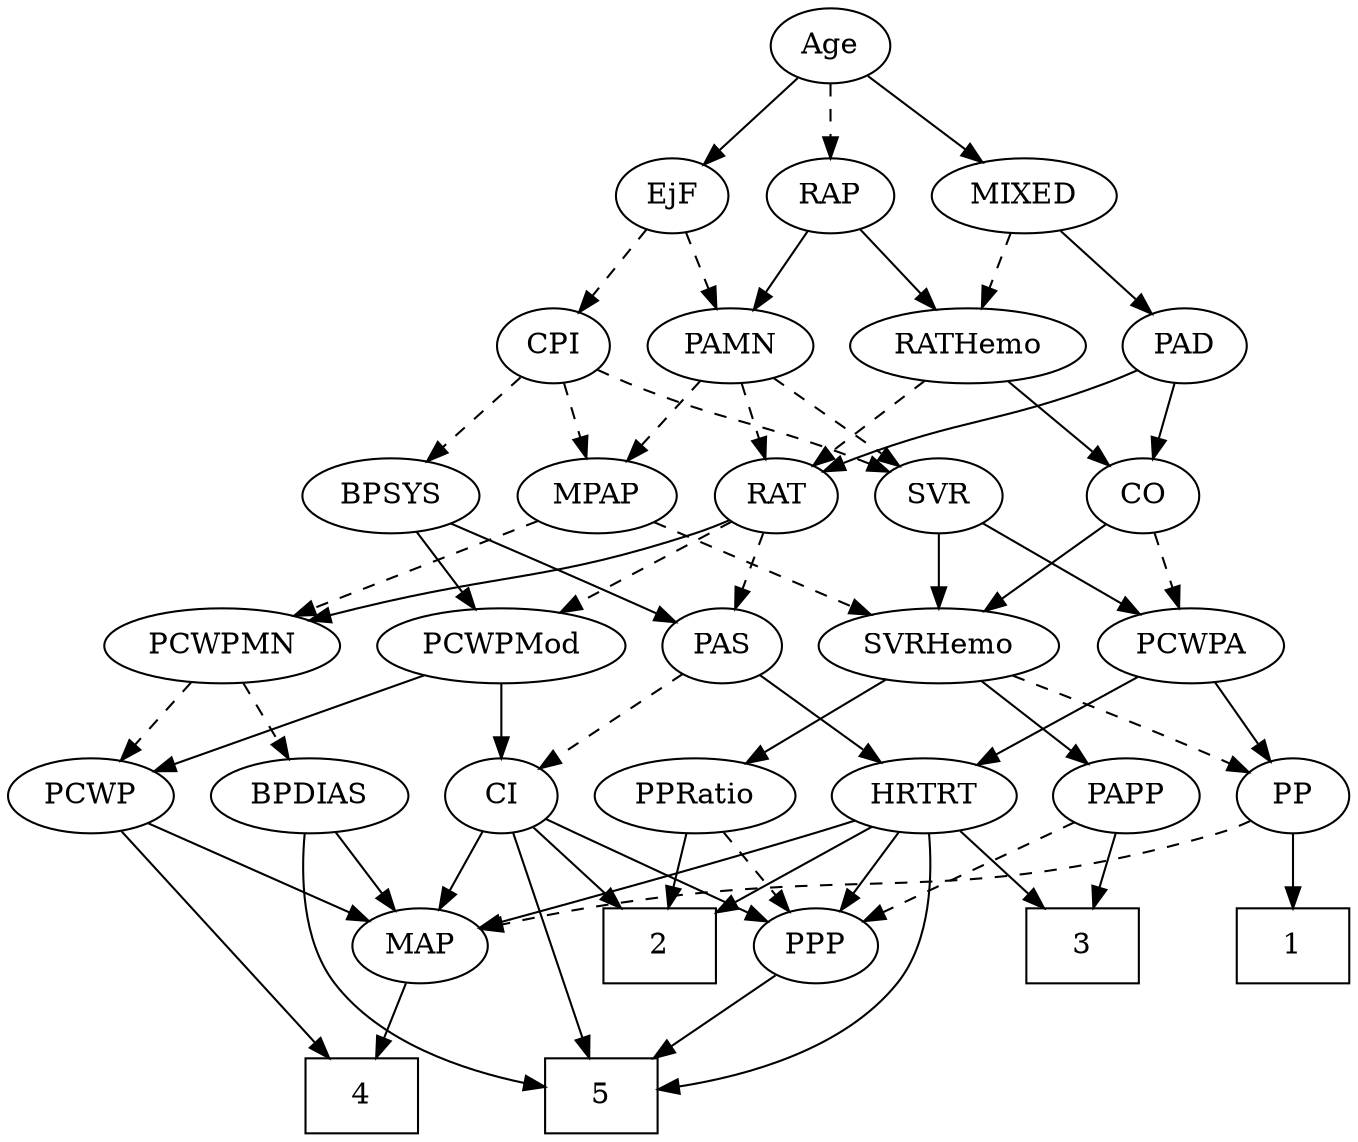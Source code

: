 strict digraph {
	graph [bb="0,0,592.25,540"];
	node [label="\N"];
	1	[height=0.5,
		pos="345,90",
		shape=box,
		width=0.75];
	2	[height=0.5,
		pos="91,90",
		shape=box,
		width=0.75];
	3	[height=0.5,
		pos="235,90",
		shape=box,
		width=0.75];
	4	[height=0.5,
		pos="469,18",
		shape=box,
		width=0.75];
	5	[height=0.5,
		pos="227,18",
		shape=box,
		width=0.75];
	Age	[height=0.5,
		pos="277,522",
		width=0.75];
	EjF	[height=0.5,
		pos="204,450",
		width=0.75];
	Age -> EjF	[pos="e,218.75,465.14 262.23,506.83 251.84,496.87 237.76,483.37 226.04,472.14",
		style=solid];
	RAP	[height=0.5,
		pos="277,450",
		width=0.77632];
	Age -> RAP	[pos="e,277,468.1 277,503.7 277,495.98 277,486.71 277,478.11",
		style=dashed];
	MIXED	[height=0.5,
		pos="363,450",
		width=1.1193];
	Age -> MIXED	[pos="e,344.38,466.16 293.58,507.5 305.74,497.61 322.5,483.96 336.51,472.56",
		style=solid];
	PAMN	[height=0.5,
		pos="232,378",
		width=1.011];
	EjF -> PAMN	[pos="e,225.22,395.96 210.64,432.41 213.87,424.34 217.83,414.43 221.46,405.35",
		style=dashed];
	CPI	[height=0.5,
		pos="151,378",
		width=0.75];
	EjF -> CPI	[pos="e,162.73,394.49 192.24,433.46 185.38,424.4 176.58,412.79 168.88,402.61",
		style=dashed];
	RAP -> PAMN	[pos="e,242.48,395.31 266.79,433.12 261.23,424.47 254.23,413.58 247.96,403.83",
		style=solid];
	RATHemo	[height=0.5,
		pos="336,378",
		width=1.3721];
	RAP -> RATHemo	[pos="e,321.99,395.63 289.8,433.81 297.29,424.93 306.92,413.5 315.44,403.39",
		style=solid];
	PAD	[height=0.5,
		pos="432,378",
		width=0.79437];
	MIXED -> PAD	[pos="e,417.35,393.86 378.66,433.12 388,423.64 400,411.46 410.25,401.06",
		style=solid];
	MIXED -> RATHemo	[pos="e,342.66,396.28 356.46,432.05 353.43,424.18 349.74,414.62 346.33,405.79",
		style=dashed];
	MPAP	[height=0.5,
		pos="244,306",
		width=0.97491];
	PCWPMN	[height=0.5,
		pos="464,234",
		width=1.3902];
	MPAP -> PCWPMN	[pos="e,426.44,245.94 270.87,294.24 276.5,292.1 282.42,289.91 288,288 311.8,279.83 373.08,261.61 416.62,248.83",
		style=dashed];
	SVRHemo	[height=0.5,
		pos="244,234",
		width=1.3902];
	MPAP -> SVRHemo	[pos="e,244,252.1 244,287.7 244,279.98 244,270.71 244,262.11",
		style=dashed];
	BPSYS	[height=0.5,
		pos="79,306",
		width=1.0471];
	PAS	[height=0.5,
		pos="27,234",
		width=0.75];
	BPSYS -> PAS	[pos="e,38.637,250.67 66.939,288.76 60.349,279.89 52.063,268.74 44.748,258.89",
		style=solid];
	PCWPMod	[height=0.5,
		pos="124,234",
		width=1.4443];
	BPSYS -> PCWPMod	[pos="e,113.1,251.96 89.664,288.41 95.022,280.08 101.63,269.8 107.61,260.49",
		style=solid];
	CO	[height=0.5,
		pos="396,306",
		width=0.75];
	PAD -> CO	[pos="e,404.3,323.15 423.65,360.76 419.29,352.28 413.85,341.71 408.96,332.2",
		style=solid];
	RAT	[height=0.5,
		pos="324,306",
		width=0.75827];
	PAD -> RAT	[pos="e,342.78,319.17 412.69,364.49 395.62,353.42 370.52,337.15 351.37,324.74",
		style=solid];
	PCWPA	[height=0.5,
		pos="354,234",
		width=1.1555];
	CO -> PCWPA	[pos="e,364.08,251.8 386.47,289.12 381.41,280.68 375.06,270.1 369.33,260.55",
		style=dashed];
	CO -> SVRHemo	[pos="e,274.09,248.62 374.7,294.89 369.87,292.61 364.76,290.21 360,288 334.52,276.16 305.81,263.04 283.32,252.82",
		style=solid];
	CI	[height=0.5,
		pos="27,162",
		width=0.75];
	PAS -> CI	[pos="e,27,180.1 27,215.7 27,207.98 27,198.71 27,190.11",
		style=dashed];
	HRTRT	[height=0.5,
		pos="290,162",
		width=1.1013];
	PAS -> HRTRT	[pos="e,260.51,174.18 47.588,222.23 52.541,219.94 57.882,217.69 63,216 140.03,190.49 163.78,201.6 242,180 244.93,179.19 247.94,178.29 \
250.95,177.34",
		style=solid];
	PAMN -> MPAP	[pos="e,241.04,324.28 234.9,360.05 236.23,352.35 237.82,343.03 239.31,334.36",
		style=dashed];
	PAMN -> RAT	[pos="e,306.82,320.07 251.06,362.5 264.79,352.05 283.46,337.85 298.47,326.42",
		style=dashed];
	SVR	[height=0.5,
		pos="163,306",
		width=0.77632];
	PAMN -> SVR	[pos="e,177.33,321.54 216.69,361.46 207.23,351.87 194.95,339.42 184.53,328.84",
		style=dashed];
	RATHemo -> CO	[pos="e,383.11,322.04 350.22,360.41 358.09,351.22 368,339.67 376.58,329.66",
		style=solid];
	RATHemo -> RAT	[pos="e,326.93,324.1 333.03,359.7 331.71,351.98 330.12,342.71 328.65,334.11",
		style=dashed];
	CPI -> MPAP	[pos="e,224.99,321.31 168.49,363.83 182.08,353.61 201.16,339.24 216.75,327.51",
		style=dashed];
	CPI -> BPSYS	[pos="e,94.798,322.36 136.43,362.83 126.61,353.29 113.46,340.5 102.21,329.57",
		style=dashed];
	CPI -> SVR	[pos="e,160.04,324.28 153.9,360.05 155.23,352.35 156.82,343.03 158.31,334.36",
		style=dashed];
	RAT -> PAS	[pos="e,47.54,245.92 303.46,294.08 298.5,291.79 293.15,289.59 288,288 191.25,258.08 159.75,281.92 63,252 61.069,251.4 59.108,250.72 57.152,\
249.98",
		style=dashed];
	RAT -> PCWPMod	[pos="e,162.93,246.04 302.88,294.47 298.04,292.22 292.88,289.93 288,288 249.93,272.93 205.7,258.83 172.77,248.96",
		style=dashed];
	RAT -> PCWPMN	[pos="e,436,249 345.26,294.37 366.86,283.57 400.74,266.63 426.79,253.6",
		style=solid];
	SVR -> PCWPA	[pos="e,322.37,245.7 184.76,294.57 189.73,292.31 195.01,290 200,288 210.75,283.69 270.84,263.18 312.69,248.98",
		style=solid];
	SVR -> SVRHemo	[pos="e,225.48,251.01 179,291.17 190.08,281.6 205.06,268.65 217.85,257.6",
		style=solid];
	PCWP	[height=0.5,
		pos="455,162",
		width=0.97491];
	PCWPMod -> PCWP	[pos="e,428.78,174.17 162.23,221.63 169.74,219.6 177.59,217.62 185,216 284.37,194.31 312.8,206.48 411,180 413.65,179.29 416.36,178.47 \
419.07,177.58",
		style=solid];
	PCWPMod -> CI	[pos="e,44.58,175.69 102.47,217.46 87.779,206.86 68.244,192.76 52.729,181.57",
		style=solid];
	PP	[height=0.5,
		pos="375,162",
		width=0.75];
	PCWPA -> PP	[pos="e,369.96,179.79 359.08,216.05 361.48,208.06 364.4,198.33 367.08,189.4",
		style=solid];
	PCWPA -> HRTRT	[pos="e,304.47,178.82 339.48,217.12 331.13,207.99 320.5,196.36 311.23,186.22",
		style=solid];
	BPDIAS	[height=0.5,
		pos="550,162",
		width=1.1735];
	PCWPMN -> BPDIAS	[pos="e,531.15,178.34 483.51,217.12 495.22,207.59 510.28,195.33 523.11,184.89",
		style=dashed];
	PCWPMN -> PCWP	[pos="e,457.2,180.1 461.78,215.7 460.78,207.98 459.59,198.71 458.49,190.11",
		style=dashed];
	SVRHemo -> PP	[pos="e,354.64,173.88 270.83,218.67 292.57,207.05 323.18,190.69 345.59,178.72",
		style=dashed];
	PPRatio	[height=0.5,
		pos="112,162",
		width=1.1013];
	SVRHemo -> PPRatio	[pos="e,136.77,176.13 216.97,218.67 196.38,207.75 167.9,192.64 145.8,180.93",
		style=solid];
	PAPP	[height=0.5,
		pos="201,162",
		width=0.88464];
	SVRHemo -> PAPP	[pos="e,211.02,179.31 233.59,216.05 228.39,207.59 222,197.19 216.26,187.84",
		style=solid];
	BPDIAS -> 5	[pos="e,254.34,20.302 538.17,144.4 522.77,124.09 493.91,90.153 461,72 397.63,37.044 312.49,25.124 264.32,21.072",
		style=solid];
	MAP	[height=0.5,
		pos="421,90",
		width=0.84854];
	BPDIAS -> MAP	[pos="e,442.69,102.77 524.82,147.34 503.91,135.99 474.07,119.8 451.75,107.68",
		style=solid];
	MAP -> 4	[pos="e,457.14,36.292 431.89,73.116 437.65,64.716 444.87,54.196 451.4,44.671",
		style=solid];
	PP -> 1	[pos="e,352.48,108.45 367.89,144.41 364.48,136.45 360.31,126.72 356.47,117.76",
		style=solid];
	PP -> MAP	[pos="e,410.28,107.31 385.44,145.12 391.12,136.47 398.28,125.58 404.68,115.83",
		style=dashed];
	PPP	[height=0.5,
		pos="163,90",
		width=0.75];
	PPP -> 5	[pos="e,211.42,36.04 176.57,74.155 184.7,65.264 195.24,53.742 204.57,43.529",
		style=solid];
	PPRatio -> 2	[pos="e,96.183,108.28 106.92,144.05 104.58,136.26 101.75,126.82 99.124,118.08",
		style=solid];
	PPRatio -> PPP	[pos="e,151.59,106.67 123.83,144.76 130.29,135.89 138.42,124.74 145.59,114.89",
		style=dashed];
	PCWP -> 4	[pos="e,467.58,36.073 457.05,143.83 458.26,133.46 459.78,119.98 461,108 463.1,87.294 465.2,63.848 466.72,46.22",
		style=solid];
	PCWP -> MAP	[pos="e,429,107.47 446.94,144.41 442.92,136.13 437.96,125.92 433.46,116.66",
		style=solid];
	CI -> 2	[pos="e,75.421,108.04 40.573,146.15 48.701,137.26 59.236,125.74 68.574,115.53",
		style=solid];
	CI -> 5	[pos="e,199.81,19.842 27.777,143.84 29.602,123.9 35.586,91.3 55,72 91.055,36.157 150.76,24.466 189.48,20.706",
		style=solid];
	CI -> MAP	[pos="e,398.13,102.05 47.489,149.91 52.446,147.63 57.814,145.47 63,144 199.82,105.11 243.45,144.19 381,108 383.49,107.34 386.03,106.56 \
388.55,105.7",
		style=solid];
	CI -> PPP	[pos="e,142.15,101.73 47.655,150.37 70.422,138.65 107.24,119.7 133.15,106.37",
		style=solid];
	PAPP -> 3	[pos="e,226.53,108.45 209.06,144.41 212.96,136.37 217.75,126.51 222.14,117.47",
		style=solid];
	PAPP -> PPP	[pos="e,171.94,107.47 191.99,144.41 187.45,136.04 181.84,125.71 176.77,116.37",
		style=dashed];
	HRTRT -> 2	[pos="e,118.35,104.39 259.84,150.13 253.94,148.05 247.79,145.93 242,144 194.07,128.02 178.63,127.49 127.88,108.09",
		style=solid];
	HRTRT -> 3	[pos="e,248.45,108.12 277.24,144.76 270.57,136.27 262.25,125.68 254.76,116.15",
		style=solid];
	HRTRT -> 5	[pos="e,244.87,36.1 288.78,143.81 286.93,125.28 282.31,95.314 271,72 266.1,61.889 258.86,52.06 251.67,43.668",
		style=solid];
	HRTRT -> MAP	[pos="e,399.08,102.71 314.64,147.83 336.01,136.42 367.03,119.84 390.06,107.53",
		style=solid];
	HRTRT -> PPP	[pos="e,183.33,102.2 265.81,147.67 244.91,136.15 214.63,119.46 192.34,107.17",
		style=solid];
}
